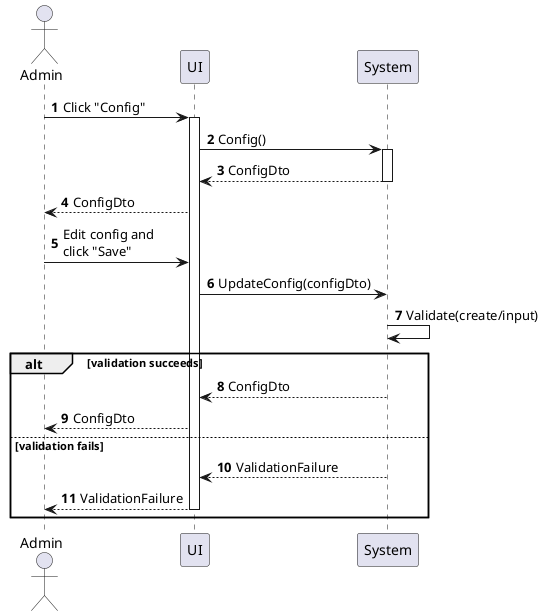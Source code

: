 @startuml config-manage
autonumber

actor "Admin" as a
participant UI as f
participant System as b

a -> f : Click "Config"
activate f
f -> b : Config()
activate b
return ConfigDto
f --> a : ConfigDto

a -> f : Edit config and\nclick "Save"
f -> b : UpdateConfig(configDto)
b -> b : Validate(create/input)
alt validation succeeds
    b --> f : ConfigDto
    f --> a : ConfigDto
else validation fails
    b --> f : ValidationFailure
    return ValidationFailure
end

@enduml